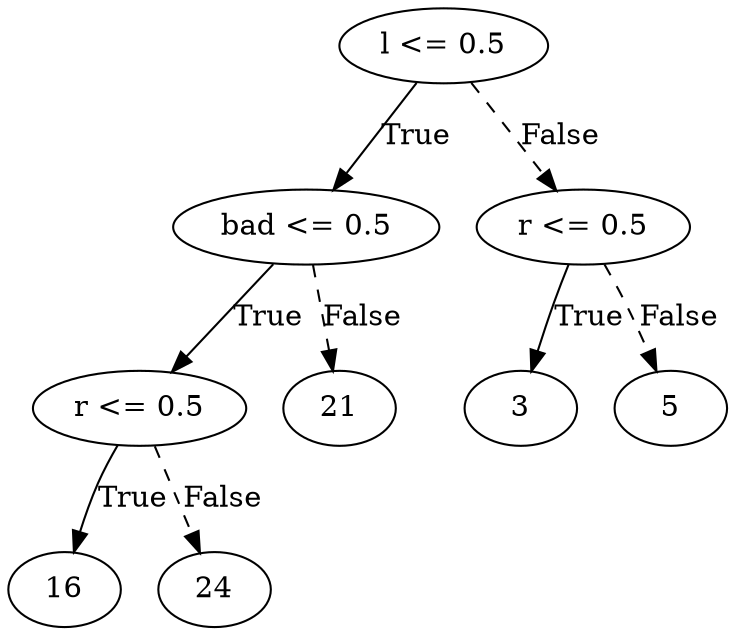 digraph {
0 [label="l <= 0.5"];
1 [label="bad <= 0.5"];
2 [label="r <= 0.5"];
3 [label="16"];
2 -> 3 [label="True"];
4 [label="24"];
2 -> 4 [style="dashed", label="False"];
1 -> 2 [label="True"];
5 [label="21"];
1 -> 5 [style="dashed", label="False"];
0 -> 1 [label="True"];
6 [label="r <= 0.5"];
7 [label="3"];
6 -> 7 [label="True"];
8 [label="5"];
6 -> 8 [style="dashed", label="False"];
0 -> 6 [style="dashed", label="False"];

}